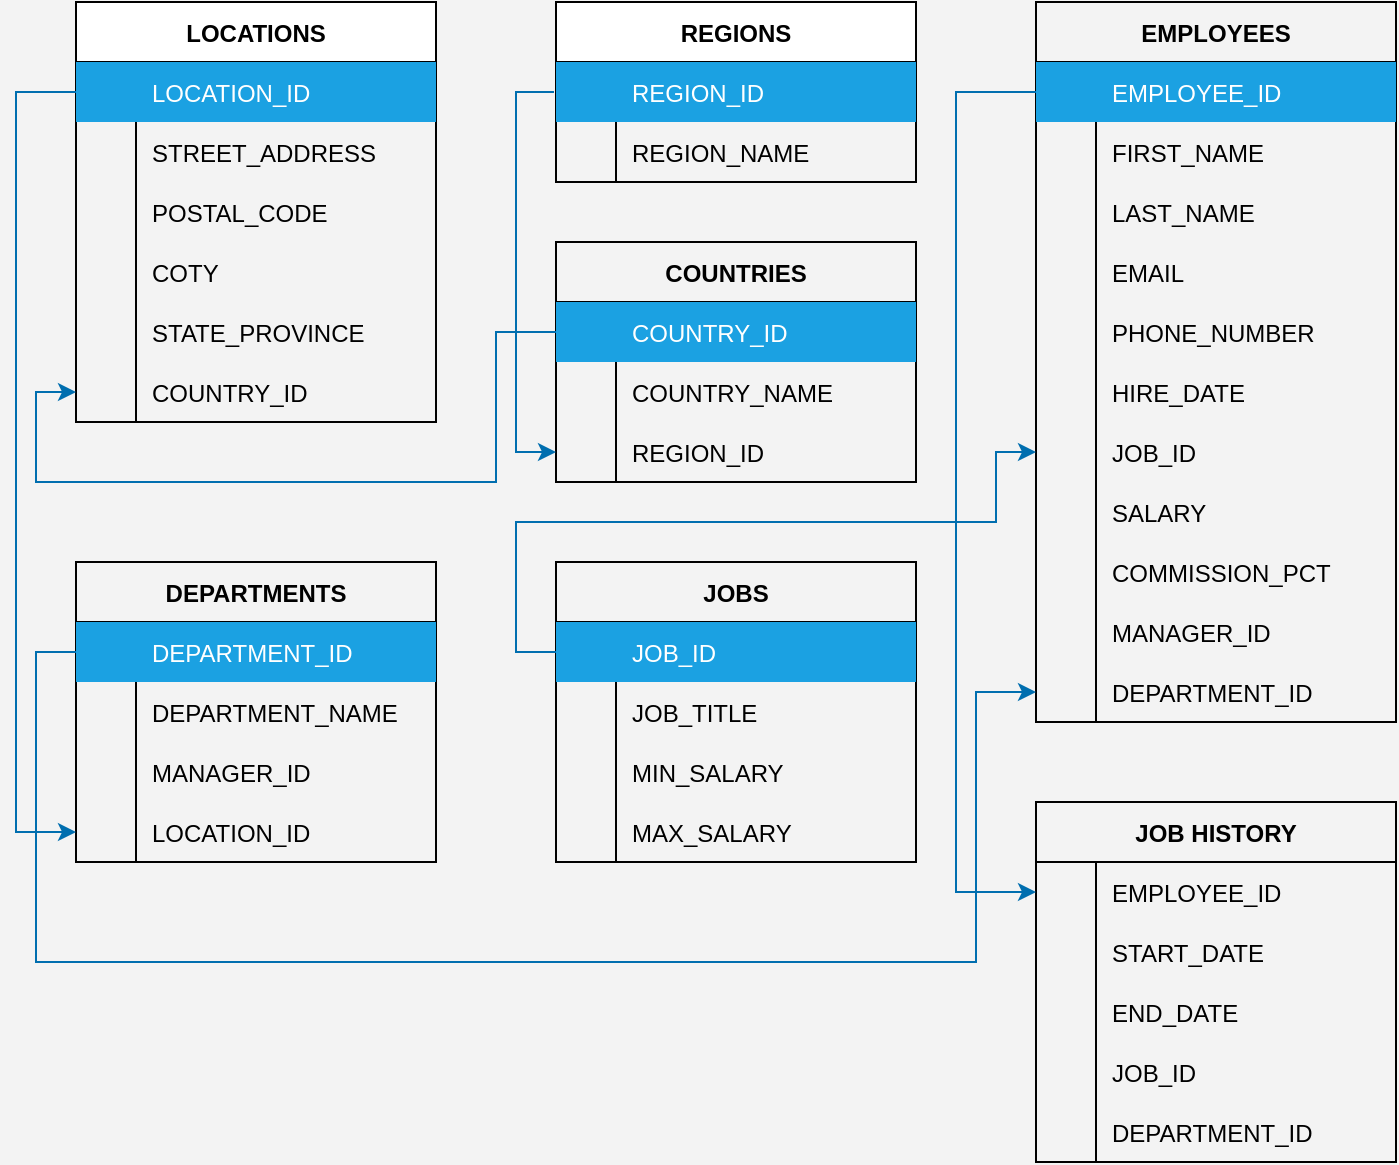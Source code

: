 <mxfile version="20.8.5" type="github">
  <diagram id="HLguGYN4r0BO6zbHhLUL" name="Page-1">
    <mxGraphModel dx="1434" dy="796" grid="1" gridSize="10" guides="1" tooltips="1" connect="1" arrows="1" fold="1" page="1" pageScale="1" pageWidth="1100" pageHeight="850" background="#F3F3F3" math="0" shadow="0">
      <root>
        <mxCell id="0" />
        <mxCell id="1" parent="0" />
        <mxCell id="9vL8RQ6ZQGDi2CTPwXc4-53" value="REGIONS" style="shape=table;startSize=30;container=1;collapsible=1;childLayout=tableLayout;fixedRows=1;rowLines=0;fontStyle=1;align=center;resizeLast=1;" vertex="1" parent="1">
          <mxGeometry x="360" y="40" width="180" height="90" as="geometry">
            <mxRectangle x="40" y="80" width="100" height="30" as="alternateBounds" />
          </mxGeometry>
        </mxCell>
        <mxCell id="9vL8RQ6ZQGDi2CTPwXc4-57" value="" style="shape=tableRow;horizontal=0;startSize=0;swimlaneHead=0;swimlaneBody=0;fillColor=default;collapsible=0;dropTarget=0;points=[[0,0.5],[1,0.5]];portConstraint=eastwest;top=0;left=0;right=0;bottom=0;perimeterSpacing=1;" vertex="1" parent="9vL8RQ6ZQGDi2CTPwXc4-53">
          <mxGeometry y="30" width="180" height="30" as="geometry" />
        </mxCell>
        <mxCell id="9vL8RQ6ZQGDi2CTPwXc4-58" value="" style="shape=partialRectangle;connectable=0;fillColor=#1ba1e2;top=0;left=0;bottom=0;right=0;editable=1;overflow=hidden;fontColor=#ffffff;strokeColor=#006EAF;labelBorderColor=default;perimeterSpacing=0;" vertex="1" parent="9vL8RQ6ZQGDi2CTPwXc4-57">
          <mxGeometry width="30" height="30" as="geometry">
            <mxRectangle width="30" height="30" as="alternateBounds" />
          </mxGeometry>
        </mxCell>
        <mxCell id="9vL8RQ6ZQGDi2CTPwXc4-59" value="REGION_ID" style="shape=partialRectangle;connectable=0;fillColor=#1ba1e2;top=0;left=0;bottom=0;right=0;align=left;spacingLeft=6;overflow=hidden;fontColor=#ffffff;strokeColor=#006EAF;" vertex="1" parent="9vL8RQ6ZQGDi2CTPwXc4-57">
          <mxGeometry x="30" width="150" height="30" as="geometry">
            <mxRectangle width="150" height="30" as="alternateBounds" />
          </mxGeometry>
        </mxCell>
        <mxCell id="9vL8RQ6ZQGDi2CTPwXc4-60" value="" style="shape=tableRow;horizontal=0;startSize=0;swimlaneHead=0;swimlaneBody=0;fillColor=none;collapsible=0;dropTarget=0;points=[[0,0.5],[1,0.5]];portConstraint=eastwest;top=0;left=0;right=0;bottom=0;" vertex="1" parent="9vL8RQ6ZQGDi2CTPwXc4-53">
          <mxGeometry y="60" width="180" height="30" as="geometry" />
        </mxCell>
        <mxCell id="9vL8RQ6ZQGDi2CTPwXc4-61" value="" style="shape=partialRectangle;connectable=0;fillColor=none;top=0;left=0;bottom=0;right=0;editable=1;overflow=hidden;" vertex="1" parent="9vL8RQ6ZQGDi2CTPwXc4-60">
          <mxGeometry width="30" height="30" as="geometry">
            <mxRectangle width="30" height="30" as="alternateBounds" />
          </mxGeometry>
        </mxCell>
        <mxCell id="9vL8RQ6ZQGDi2CTPwXc4-62" value="REGION_NAME" style="shape=partialRectangle;connectable=0;fillColor=none;top=0;left=0;bottom=0;right=0;align=left;spacingLeft=6;overflow=hidden;" vertex="1" parent="9vL8RQ6ZQGDi2CTPwXc4-60">
          <mxGeometry x="30" width="150" height="30" as="geometry">
            <mxRectangle width="150" height="30" as="alternateBounds" />
          </mxGeometry>
        </mxCell>
        <mxCell id="9vL8RQ6ZQGDi2CTPwXc4-69" value="LOCATIONS" style="shape=table;startSize=30;container=1;collapsible=1;childLayout=tableLayout;fixedRows=1;rowLines=0;fontStyle=1;align=center;resizeLast=1;" vertex="1" parent="1">
          <mxGeometry x="120" y="40" width="180" height="210" as="geometry" />
        </mxCell>
        <mxCell id="9vL8RQ6ZQGDi2CTPwXc4-73" value="" style="shape=tableRow;horizontal=0;startSize=0;swimlaneHead=0;swimlaneBody=0;fillColor=none;collapsible=0;dropTarget=0;points=[[0,0.5],[1,0.5]];portConstraint=eastwest;top=0;left=0;right=0;bottom=0;" vertex="1" parent="9vL8RQ6ZQGDi2CTPwXc4-69">
          <mxGeometry y="30" width="180" height="30" as="geometry" />
        </mxCell>
        <mxCell id="9vL8RQ6ZQGDi2CTPwXc4-74" value="" style="shape=partialRectangle;connectable=0;fillColor=#1ba1e2;top=0;left=0;bottom=0;right=0;editable=1;overflow=hidden;fontColor=#ffffff;strokeColor=#006EAF;" vertex="1" parent="9vL8RQ6ZQGDi2CTPwXc4-73">
          <mxGeometry width="30" height="30" as="geometry">
            <mxRectangle width="30" height="30" as="alternateBounds" />
          </mxGeometry>
        </mxCell>
        <mxCell id="9vL8RQ6ZQGDi2CTPwXc4-75" value="LOCATION_ID" style="shape=partialRectangle;connectable=0;fillColor=#1ba1e2;top=0;left=0;bottom=0;right=0;align=left;spacingLeft=6;overflow=hidden;fontColor=#ffffff;strokeColor=#006EAF;" vertex="1" parent="9vL8RQ6ZQGDi2CTPwXc4-73">
          <mxGeometry x="30" width="150" height="30" as="geometry">
            <mxRectangle width="150" height="30" as="alternateBounds" />
          </mxGeometry>
        </mxCell>
        <mxCell id="9vL8RQ6ZQGDi2CTPwXc4-76" value="" style="shape=tableRow;horizontal=0;startSize=0;swimlaneHead=0;swimlaneBody=0;fillColor=none;collapsible=0;dropTarget=0;points=[[0,0.5],[1,0.5]];portConstraint=eastwest;top=0;left=0;right=0;bottom=0;" vertex="1" parent="9vL8RQ6ZQGDi2CTPwXc4-69">
          <mxGeometry y="60" width="180" height="30" as="geometry" />
        </mxCell>
        <mxCell id="9vL8RQ6ZQGDi2CTPwXc4-77" value="" style="shape=partialRectangle;connectable=0;fillColor=none;top=0;left=0;bottom=0;right=0;editable=1;overflow=hidden;" vertex="1" parent="9vL8RQ6ZQGDi2CTPwXc4-76">
          <mxGeometry width="30" height="30" as="geometry">
            <mxRectangle width="30" height="30" as="alternateBounds" />
          </mxGeometry>
        </mxCell>
        <mxCell id="9vL8RQ6ZQGDi2CTPwXc4-78" value="STREET_ADDRESS" style="shape=partialRectangle;connectable=0;fillColor=none;top=0;left=0;bottom=0;right=0;align=left;spacingLeft=6;overflow=hidden;" vertex="1" parent="9vL8RQ6ZQGDi2CTPwXc4-76">
          <mxGeometry x="30" width="150" height="30" as="geometry">
            <mxRectangle width="150" height="30" as="alternateBounds" />
          </mxGeometry>
        </mxCell>
        <mxCell id="9vL8RQ6ZQGDi2CTPwXc4-79" value="" style="shape=tableRow;horizontal=0;startSize=0;swimlaneHead=0;swimlaneBody=0;fillColor=none;collapsible=0;dropTarget=0;points=[[0,0.5],[1,0.5]];portConstraint=eastwest;top=0;left=0;right=0;bottom=0;" vertex="1" parent="9vL8RQ6ZQGDi2CTPwXc4-69">
          <mxGeometry y="90" width="180" height="30" as="geometry" />
        </mxCell>
        <mxCell id="9vL8RQ6ZQGDi2CTPwXc4-80" value="" style="shape=partialRectangle;connectable=0;fillColor=none;top=0;left=0;bottom=0;right=0;editable=1;overflow=hidden;" vertex="1" parent="9vL8RQ6ZQGDi2CTPwXc4-79">
          <mxGeometry width="30" height="30" as="geometry">
            <mxRectangle width="30" height="30" as="alternateBounds" />
          </mxGeometry>
        </mxCell>
        <mxCell id="9vL8RQ6ZQGDi2CTPwXc4-81" value="POSTAL_CODE" style="shape=partialRectangle;connectable=0;fillColor=none;top=0;left=0;bottom=0;right=0;align=left;spacingLeft=6;overflow=hidden;" vertex="1" parent="9vL8RQ6ZQGDi2CTPwXc4-79">
          <mxGeometry x="30" width="150" height="30" as="geometry">
            <mxRectangle width="150" height="30" as="alternateBounds" />
          </mxGeometry>
        </mxCell>
        <mxCell id="9vL8RQ6ZQGDi2CTPwXc4-82" value="" style="shape=tableRow;horizontal=0;startSize=0;swimlaneHead=0;swimlaneBody=0;fillColor=none;collapsible=0;dropTarget=0;points=[[0,0.5],[1,0.5]];portConstraint=eastwest;top=0;left=0;right=0;bottom=0;" vertex="1" parent="9vL8RQ6ZQGDi2CTPwXc4-69">
          <mxGeometry y="120" width="180" height="30" as="geometry" />
        </mxCell>
        <mxCell id="9vL8RQ6ZQGDi2CTPwXc4-83" value="" style="shape=partialRectangle;connectable=0;fillColor=none;top=0;left=0;bottom=0;right=0;editable=1;overflow=hidden;" vertex="1" parent="9vL8RQ6ZQGDi2CTPwXc4-82">
          <mxGeometry width="30" height="30" as="geometry">
            <mxRectangle width="30" height="30" as="alternateBounds" />
          </mxGeometry>
        </mxCell>
        <mxCell id="9vL8RQ6ZQGDi2CTPwXc4-84" value="COTY" style="shape=partialRectangle;connectable=0;fillColor=none;top=0;left=0;bottom=0;right=0;align=left;spacingLeft=6;overflow=hidden;" vertex="1" parent="9vL8RQ6ZQGDi2CTPwXc4-82">
          <mxGeometry x="30" width="150" height="30" as="geometry">
            <mxRectangle width="150" height="30" as="alternateBounds" />
          </mxGeometry>
        </mxCell>
        <mxCell id="9vL8RQ6ZQGDi2CTPwXc4-85" value="" style="shape=tableRow;horizontal=0;startSize=0;swimlaneHead=0;swimlaneBody=0;fillColor=none;collapsible=0;dropTarget=0;points=[[0,0.5],[1,0.5]];portConstraint=eastwest;top=0;left=0;right=0;bottom=0;" vertex="1" parent="9vL8RQ6ZQGDi2CTPwXc4-69">
          <mxGeometry y="150" width="180" height="30" as="geometry" />
        </mxCell>
        <mxCell id="9vL8RQ6ZQGDi2CTPwXc4-86" value="" style="shape=partialRectangle;connectable=0;fillColor=none;top=0;left=0;bottom=0;right=0;editable=1;overflow=hidden;" vertex="1" parent="9vL8RQ6ZQGDi2CTPwXc4-85">
          <mxGeometry width="30" height="30" as="geometry">
            <mxRectangle width="30" height="30" as="alternateBounds" />
          </mxGeometry>
        </mxCell>
        <mxCell id="9vL8RQ6ZQGDi2CTPwXc4-87" value="STATE_PROVINCE" style="shape=partialRectangle;connectable=0;fillColor=none;top=0;left=0;bottom=0;right=0;align=left;spacingLeft=6;overflow=hidden;" vertex="1" parent="9vL8RQ6ZQGDi2CTPwXc4-85">
          <mxGeometry x="30" width="150" height="30" as="geometry">
            <mxRectangle width="150" height="30" as="alternateBounds" />
          </mxGeometry>
        </mxCell>
        <mxCell id="9vL8RQ6ZQGDi2CTPwXc4-88" value="" style="shape=tableRow;horizontal=0;startSize=0;swimlaneHead=0;swimlaneBody=0;fillColor=none;collapsible=0;dropTarget=0;points=[[0,0.5],[1,0.5]];portConstraint=eastwest;top=0;left=0;right=0;bottom=0;" vertex="1" parent="9vL8RQ6ZQGDi2CTPwXc4-69">
          <mxGeometry y="180" width="180" height="30" as="geometry" />
        </mxCell>
        <mxCell id="9vL8RQ6ZQGDi2CTPwXc4-89" value="" style="shape=partialRectangle;connectable=0;fillColor=none;top=0;left=0;bottom=0;right=0;editable=1;overflow=hidden;" vertex="1" parent="9vL8RQ6ZQGDi2CTPwXc4-88">
          <mxGeometry width="30" height="30" as="geometry">
            <mxRectangle width="30" height="30" as="alternateBounds" />
          </mxGeometry>
        </mxCell>
        <mxCell id="9vL8RQ6ZQGDi2CTPwXc4-90" value="COUNTRY_ID" style="shape=partialRectangle;connectable=0;fillColor=none;top=0;left=0;bottom=0;right=0;align=left;spacingLeft=6;overflow=hidden;" vertex="1" parent="9vL8RQ6ZQGDi2CTPwXc4-88">
          <mxGeometry x="30" width="150" height="30" as="geometry">
            <mxRectangle width="150" height="30" as="alternateBounds" />
          </mxGeometry>
        </mxCell>
        <mxCell id="9vL8RQ6ZQGDi2CTPwXc4-91" value="DEPARTMENTS" style="shape=table;startSize=30;container=1;collapsible=1;childLayout=tableLayout;fixedRows=1;rowLines=0;fontStyle=1;align=center;resizeLast=1;fillColor=none;" vertex="1" parent="1">
          <mxGeometry x="120" y="320" width="180" height="150" as="geometry" />
        </mxCell>
        <mxCell id="9vL8RQ6ZQGDi2CTPwXc4-95" value="" style="shape=tableRow;horizontal=0;startSize=0;swimlaneHead=0;swimlaneBody=0;fillColor=none;collapsible=0;dropTarget=0;points=[[0,0.5],[1,0.5]];portConstraint=eastwest;top=0;left=0;right=0;bottom=0;" vertex="1" parent="9vL8RQ6ZQGDi2CTPwXc4-91">
          <mxGeometry y="30" width="180" height="30" as="geometry" />
        </mxCell>
        <mxCell id="9vL8RQ6ZQGDi2CTPwXc4-96" value="" style="shape=partialRectangle;connectable=0;fillColor=#1ba1e2;top=0;left=0;bottom=0;right=0;editable=1;overflow=hidden;fontColor=#ffffff;strokeColor=#006EAF;" vertex="1" parent="9vL8RQ6ZQGDi2CTPwXc4-95">
          <mxGeometry width="30" height="30" as="geometry">
            <mxRectangle width="30" height="30" as="alternateBounds" />
          </mxGeometry>
        </mxCell>
        <mxCell id="9vL8RQ6ZQGDi2CTPwXc4-97" value="DEPARTMENT_ID" style="shape=partialRectangle;connectable=0;fillColor=#1ba1e2;top=0;left=0;bottom=0;right=0;align=left;spacingLeft=6;overflow=hidden;fontColor=#ffffff;strokeColor=#006EAF;" vertex="1" parent="9vL8RQ6ZQGDi2CTPwXc4-95">
          <mxGeometry x="30" width="150" height="30" as="geometry">
            <mxRectangle width="150" height="30" as="alternateBounds" />
          </mxGeometry>
        </mxCell>
        <mxCell id="9vL8RQ6ZQGDi2CTPwXc4-98" value="" style="shape=tableRow;horizontal=0;startSize=0;swimlaneHead=0;swimlaneBody=0;fillColor=none;collapsible=0;dropTarget=0;points=[[0,0.5],[1,0.5]];portConstraint=eastwest;top=0;left=0;right=0;bottom=0;" vertex="1" parent="9vL8RQ6ZQGDi2CTPwXc4-91">
          <mxGeometry y="60" width="180" height="30" as="geometry" />
        </mxCell>
        <mxCell id="9vL8RQ6ZQGDi2CTPwXc4-99" value="" style="shape=partialRectangle;connectable=0;fillColor=none;top=0;left=0;bottom=0;right=0;editable=1;overflow=hidden;" vertex="1" parent="9vL8RQ6ZQGDi2CTPwXc4-98">
          <mxGeometry width="30" height="30" as="geometry">
            <mxRectangle width="30" height="30" as="alternateBounds" />
          </mxGeometry>
        </mxCell>
        <mxCell id="9vL8RQ6ZQGDi2CTPwXc4-100" value="DEPARTMENT_NAME" style="shape=partialRectangle;connectable=0;fillColor=none;top=0;left=0;bottom=0;right=0;align=left;spacingLeft=6;overflow=hidden;" vertex="1" parent="9vL8RQ6ZQGDi2CTPwXc4-98">
          <mxGeometry x="30" width="150" height="30" as="geometry">
            <mxRectangle width="150" height="30" as="alternateBounds" />
          </mxGeometry>
        </mxCell>
        <mxCell id="9vL8RQ6ZQGDi2CTPwXc4-101" value="" style="shape=tableRow;horizontal=0;startSize=0;swimlaneHead=0;swimlaneBody=0;fillColor=none;collapsible=0;dropTarget=0;points=[[0,0.5],[1,0.5]];portConstraint=eastwest;top=0;left=0;right=0;bottom=0;" vertex="1" parent="9vL8RQ6ZQGDi2CTPwXc4-91">
          <mxGeometry y="90" width="180" height="30" as="geometry" />
        </mxCell>
        <mxCell id="9vL8RQ6ZQGDi2CTPwXc4-102" value="" style="shape=partialRectangle;connectable=0;fillColor=none;top=0;left=0;bottom=0;right=0;editable=1;overflow=hidden;" vertex="1" parent="9vL8RQ6ZQGDi2CTPwXc4-101">
          <mxGeometry width="30" height="30" as="geometry">
            <mxRectangle width="30" height="30" as="alternateBounds" />
          </mxGeometry>
        </mxCell>
        <mxCell id="9vL8RQ6ZQGDi2CTPwXc4-103" value="MANAGER_ID" style="shape=partialRectangle;connectable=0;fillColor=none;top=0;left=0;bottom=0;right=0;align=left;spacingLeft=6;overflow=hidden;" vertex="1" parent="9vL8RQ6ZQGDi2CTPwXc4-101">
          <mxGeometry x="30" width="150" height="30" as="geometry">
            <mxRectangle width="150" height="30" as="alternateBounds" />
          </mxGeometry>
        </mxCell>
        <mxCell id="9vL8RQ6ZQGDi2CTPwXc4-104" value="" style="shape=tableRow;horizontal=0;startSize=0;swimlaneHead=0;swimlaneBody=0;fillColor=none;collapsible=0;dropTarget=0;points=[[0,0.5],[1,0.5]];portConstraint=eastwest;top=0;left=0;right=0;bottom=0;" vertex="1" parent="9vL8RQ6ZQGDi2CTPwXc4-91">
          <mxGeometry y="120" width="180" height="30" as="geometry" />
        </mxCell>
        <mxCell id="9vL8RQ6ZQGDi2CTPwXc4-105" value="" style="shape=partialRectangle;connectable=0;fillColor=none;top=0;left=0;bottom=0;right=0;editable=1;overflow=hidden;" vertex="1" parent="9vL8RQ6ZQGDi2CTPwXc4-104">
          <mxGeometry width="30" height="30" as="geometry">
            <mxRectangle width="30" height="30" as="alternateBounds" />
          </mxGeometry>
        </mxCell>
        <mxCell id="9vL8RQ6ZQGDi2CTPwXc4-106" value="LOCATION_ID" style="shape=partialRectangle;connectable=0;fillColor=none;top=0;left=0;bottom=0;right=0;align=left;spacingLeft=6;overflow=hidden;" vertex="1" parent="9vL8RQ6ZQGDi2CTPwXc4-104">
          <mxGeometry x="30" width="150" height="30" as="geometry">
            <mxRectangle width="150" height="30" as="alternateBounds" />
          </mxGeometry>
        </mxCell>
        <mxCell id="9vL8RQ6ZQGDi2CTPwXc4-107" value="JOBS" style="shape=table;startSize=30;container=1;collapsible=1;childLayout=tableLayout;fixedRows=1;rowLines=0;fontStyle=1;align=center;resizeLast=1;fillColor=none;" vertex="1" parent="1">
          <mxGeometry x="360" y="320" width="180" height="150" as="geometry" />
        </mxCell>
        <mxCell id="9vL8RQ6ZQGDi2CTPwXc4-111" value="" style="shape=tableRow;horizontal=0;startSize=0;swimlaneHead=0;swimlaneBody=0;fillColor=none;collapsible=0;dropTarget=0;points=[[0,0.5],[1,0.5]];portConstraint=eastwest;top=0;left=0;right=0;bottom=0;" vertex="1" parent="9vL8RQ6ZQGDi2CTPwXc4-107">
          <mxGeometry y="30" width="180" height="30" as="geometry" />
        </mxCell>
        <mxCell id="9vL8RQ6ZQGDi2CTPwXc4-112" value="" style="shape=partialRectangle;connectable=0;fillColor=#1ba1e2;top=0;left=0;bottom=0;right=0;editable=1;overflow=hidden;fontColor=#ffffff;strokeColor=#006EAF;" vertex="1" parent="9vL8RQ6ZQGDi2CTPwXc4-111">
          <mxGeometry width="30" height="30" as="geometry">
            <mxRectangle width="30" height="30" as="alternateBounds" />
          </mxGeometry>
        </mxCell>
        <mxCell id="9vL8RQ6ZQGDi2CTPwXc4-113" value="JOB_ID" style="shape=partialRectangle;connectable=0;fillColor=#1ba1e2;top=0;left=0;bottom=0;right=0;align=left;spacingLeft=6;overflow=hidden;fontColor=#ffffff;strokeColor=#006EAF;" vertex="1" parent="9vL8RQ6ZQGDi2CTPwXc4-111">
          <mxGeometry x="30" width="150" height="30" as="geometry">
            <mxRectangle width="150" height="30" as="alternateBounds" />
          </mxGeometry>
        </mxCell>
        <mxCell id="9vL8RQ6ZQGDi2CTPwXc4-114" value="" style="shape=tableRow;horizontal=0;startSize=0;swimlaneHead=0;swimlaneBody=0;fillColor=none;collapsible=0;dropTarget=0;points=[[0,0.5],[1,0.5]];portConstraint=eastwest;top=0;left=0;right=0;bottom=0;" vertex="1" parent="9vL8RQ6ZQGDi2CTPwXc4-107">
          <mxGeometry y="60" width="180" height="30" as="geometry" />
        </mxCell>
        <mxCell id="9vL8RQ6ZQGDi2CTPwXc4-115" value="" style="shape=partialRectangle;connectable=0;fillColor=none;top=0;left=0;bottom=0;right=0;editable=1;overflow=hidden;" vertex="1" parent="9vL8RQ6ZQGDi2CTPwXc4-114">
          <mxGeometry width="30" height="30" as="geometry">
            <mxRectangle width="30" height="30" as="alternateBounds" />
          </mxGeometry>
        </mxCell>
        <mxCell id="9vL8RQ6ZQGDi2CTPwXc4-116" value="JOB_TITLE" style="shape=partialRectangle;connectable=0;fillColor=none;top=0;left=0;bottom=0;right=0;align=left;spacingLeft=6;overflow=hidden;" vertex="1" parent="9vL8RQ6ZQGDi2CTPwXc4-114">
          <mxGeometry x="30" width="150" height="30" as="geometry">
            <mxRectangle width="150" height="30" as="alternateBounds" />
          </mxGeometry>
        </mxCell>
        <mxCell id="9vL8RQ6ZQGDi2CTPwXc4-117" value="" style="shape=tableRow;horizontal=0;startSize=0;swimlaneHead=0;swimlaneBody=0;fillColor=none;collapsible=0;dropTarget=0;points=[[0,0.5],[1,0.5]];portConstraint=eastwest;top=0;left=0;right=0;bottom=0;" vertex="1" parent="9vL8RQ6ZQGDi2CTPwXc4-107">
          <mxGeometry y="90" width="180" height="30" as="geometry" />
        </mxCell>
        <mxCell id="9vL8RQ6ZQGDi2CTPwXc4-118" value="" style="shape=partialRectangle;connectable=0;fillColor=none;top=0;left=0;bottom=0;right=0;editable=1;overflow=hidden;" vertex="1" parent="9vL8RQ6ZQGDi2CTPwXc4-117">
          <mxGeometry width="30" height="30" as="geometry">
            <mxRectangle width="30" height="30" as="alternateBounds" />
          </mxGeometry>
        </mxCell>
        <mxCell id="9vL8RQ6ZQGDi2CTPwXc4-119" value="MIN_SALARY" style="shape=partialRectangle;connectable=0;fillColor=none;top=0;left=0;bottom=0;right=0;align=left;spacingLeft=6;overflow=hidden;" vertex="1" parent="9vL8RQ6ZQGDi2CTPwXc4-117">
          <mxGeometry x="30" width="150" height="30" as="geometry">
            <mxRectangle width="150" height="30" as="alternateBounds" />
          </mxGeometry>
        </mxCell>
        <mxCell id="9vL8RQ6ZQGDi2CTPwXc4-133" value="" style="shape=tableRow;horizontal=0;startSize=0;swimlaneHead=0;swimlaneBody=0;fillColor=none;collapsible=0;dropTarget=0;points=[[0,0.5],[1,0.5]];portConstraint=eastwest;top=0;left=0;right=0;bottom=0;" vertex="1" parent="9vL8RQ6ZQGDi2CTPwXc4-107">
          <mxGeometry y="120" width="180" height="30" as="geometry" />
        </mxCell>
        <mxCell id="9vL8RQ6ZQGDi2CTPwXc4-134" value="" style="shape=partialRectangle;connectable=0;fillColor=none;top=0;left=0;bottom=0;right=0;editable=1;overflow=hidden;" vertex="1" parent="9vL8RQ6ZQGDi2CTPwXc4-133">
          <mxGeometry width="30" height="30" as="geometry">
            <mxRectangle width="30" height="30" as="alternateBounds" />
          </mxGeometry>
        </mxCell>
        <mxCell id="9vL8RQ6ZQGDi2CTPwXc4-135" value="MAX_SALARY" style="shape=partialRectangle;connectable=0;fillColor=none;top=0;left=0;bottom=0;right=0;align=left;spacingLeft=6;overflow=hidden;" vertex="1" parent="9vL8RQ6ZQGDi2CTPwXc4-133">
          <mxGeometry x="30" width="150" height="30" as="geometry">
            <mxRectangle width="150" height="30" as="alternateBounds" />
          </mxGeometry>
        </mxCell>
        <mxCell id="9vL8RQ6ZQGDi2CTPwXc4-136" value="EMPLOYEES" style="shape=table;startSize=30;container=1;collapsible=1;childLayout=tableLayout;fixedRows=1;rowLines=0;fontStyle=1;align=center;resizeLast=1;fillColor=none;" vertex="1" parent="1">
          <mxGeometry x="600" y="40" width="180" height="360" as="geometry" />
        </mxCell>
        <mxCell id="9vL8RQ6ZQGDi2CTPwXc4-140" value="" style="shape=tableRow;horizontal=0;startSize=0;swimlaneHead=0;swimlaneBody=0;fillColor=none;collapsible=0;dropTarget=0;points=[[0,0.5],[1,0.5]];portConstraint=eastwest;top=0;left=0;right=0;bottom=0;" vertex="1" parent="9vL8RQ6ZQGDi2CTPwXc4-136">
          <mxGeometry y="30" width="180" height="30" as="geometry" />
        </mxCell>
        <mxCell id="9vL8RQ6ZQGDi2CTPwXc4-141" value="" style="shape=partialRectangle;connectable=0;fillColor=#1ba1e2;top=0;left=0;bottom=0;right=0;editable=1;overflow=hidden;fontColor=#ffffff;strokeColor=#006EAF;" vertex="1" parent="9vL8RQ6ZQGDi2CTPwXc4-140">
          <mxGeometry width="30" height="30" as="geometry">
            <mxRectangle width="30" height="30" as="alternateBounds" />
          </mxGeometry>
        </mxCell>
        <mxCell id="9vL8RQ6ZQGDi2CTPwXc4-142" value="EMPLOYEE_ID" style="shape=partialRectangle;connectable=0;fillColor=#1ba1e2;top=0;left=0;bottom=0;right=0;align=left;spacingLeft=6;overflow=hidden;fontColor=#ffffff;strokeColor=#006EAF;" vertex="1" parent="9vL8RQ6ZQGDi2CTPwXc4-140">
          <mxGeometry x="30" width="150" height="30" as="geometry">
            <mxRectangle width="150" height="30" as="alternateBounds" />
          </mxGeometry>
        </mxCell>
        <mxCell id="9vL8RQ6ZQGDi2CTPwXc4-143" value="" style="shape=tableRow;horizontal=0;startSize=0;swimlaneHead=0;swimlaneBody=0;fillColor=none;collapsible=0;dropTarget=0;points=[[0,0.5],[1,0.5]];portConstraint=eastwest;top=0;left=0;right=0;bottom=0;" vertex="1" parent="9vL8RQ6ZQGDi2CTPwXc4-136">
          <mxGeometry y="60" width="180" height="30" as="geometry" />
        </mxCell>
        <mxCell id="9vL8RQ6ZQGDi2CTPwXc4-144" value="" style="shape=partialRectangle;connectable=0;fillColor=none;top=0;left=0;bottom=0;right=0;editable=1;overflow=hidden;" vertex="1" parent="9vL8RQ6ZQGDi2CTPwXc4-143">
          <mxGeometry width="30" height="30" as="geometry">
            <mxRectangle width="30" height="30" as="alternateBounds" />
          </mxGeometry>
        </mxCell>
        <mxCell id="9vL8RQ6ZQGDi2CTPwXc4-145" value="FIRST_NAME" style="shape=partialRectangle;connectable=0;fillColor=none;top=0;left=0;bottom=0;right=0;align=left;spacingLeft=6;overflow=hidden;" vertex="1" parent="9vL8RQ6ZQGDi2CTPwXc4-143">
          <mxGeometry x="30" width="150" height="30" as="geometry">
            <mxRectangle width="150" height="30" as="alternateBounds" />
          </mxGeometry>
        </mxCell>
        <mxCell id="9vL8RQ6ZQGDi2CTPwXc4-146" value="" style="shape=tableRow;horizontal=0;startSize=0;swimlaneHead=0;swimlaneBody=0;fillColor=none;collapsible=0;dropTarget=0;points=[[0,0.5],[1,0.5]];portConstraint=eastwest;top=0;left=0;right=0;bottom=0;" vertex="1" parent="9vL8RQ6ZQGDi2CTPwXc4-136">
          <mxGeometry y="90" width="180" height="30" as="geometry" />
        </mxCell>
        <mxCell id="9vL8RQ6ZQGDi2CTPwXc4-147" value="" style="shape=partialRectangle;connectable=0;fillColor=none;top=0;left=0;bottom=0;right=0;editable=1;overflow=hidden;" vertex="1" parent="9vL8RQ6ZQGDi2CTPwXc4-146">
          <mxGeometry width="30" height="30" as="geometry">
            <mxRectangle width="30" height="30" as="alternateBounds" />
          </mxGeometry>
        </mxCell>
        <mxCell id="9vL8RQ6ZQGDi2CTPwXc4-148" value="LAST_NAME" style="shape=partialRectangle;connectable=0;fillColor=none;top=0;left=0;bottom=0;right=0;align=left;spacingLeft=6;overflow=hidden;" vertex="1" parent="9vL8RQ6ZQGDi2CTPwXc4-146">
          <mxGeometry x="30" width="150" height="30" as="geometry">
            <mxRectangle width="150" height="30" as="alternateBounds" />
          </mxGeometry>
        </mxCell>
        <mxCell id="9vL8RQ6ZQGDi2CTPwXc4-149" value="" style="shape=tableRow;horizontal=0;startSize=0;swimlaneHead=0;swimlaneBody=0;fillColor=none;collapsible=0;dropTarget=0;points=[[0,0.5],[1,0.5]];portConstraint=eastwest;top=0;left=0;right=0;bottom=0;" vertex="1" parent="9vL8RQ6ZQGDi2CTPwXc4-136">
          <mxGeometry y="120" width="180" height="30" as="geometry" />
        </mxCell>
        <mxCell id="9vL8RQ6ZQGDi2CTPwXc4-150" value="" style="shape=partialRectangle;connectable=0;fillColor=none;top=0;left=0;bottom=0;right=0;editable=1;overflow=hidden;" vertex="1" parent="9vL8RQ6ZQGDi2CTPwXc4-149">
          <mxGeometry width="30" height="30" as="geometry">
            <mxRectangle width="30" height="30" as="alternateBounds" />
          </mxGeometry>
        </mxCell>
        <mxCell id="9vL8RQ6ZQGDi2CTPwXc4-151" value="EMAIL" style="shape=partialRectangle;connectable=0;fillColor=none;top=0;left=0;bottom=0;right=0;align=left;spacingLeft=6;overflow=hidden;" vertex="1" parent="9vL8RQ6ZQGDi2CTPwXc4-149">
          <mxGeometry x="30" width="150" height="30" as="geometry">
            <mxRectangle width="150" height="30" as="alternateBounds" />
          </mxGeometry>
        </mxCell>
        <mxCell id="9vL8RQ6ZQGDi2CTPwXc4-152" value="" style="shape=tableRow;horizontal=0;startSize=0;swimlaneHead=0;swimlaneBody=0;fillColor=none;collapsible=0;dropTarget=0;points=[[0,0.5],[1,0.5]];portConstraint=eastwest;top=0;left=0;right=0;bottom=0;" vertex="1" parent="9vL8RQ6ZQGDi2CTPwXc4-136">
          <mxGeometry y="150" width="180" height="30" as="geometry" />
        </mxCell>
        <mxCell id="9vL8RQ6ZQGDi2CTPwXc4-153" value="" style="shape=partialRectangle;connectable=0;fillColor=none;top=0;left=0;bottom=0;right=0;editable=1;overflow=hidden;" vertex="1" parent="9vL8RQ6ZQGDi2CTPwXc4-152">
          <mxGeometry width="30" height="30" as="geometry">
            <mxRectangle width="30" height="30" as="alternateBounds" />
          </mxGeometry>
        </mxCell>
        <mxCell id="9vL8RQ6ZQGDi2CTPwXc4-154" value="PHONE_NUMBER" style="shape=partialRectangle;connectable=0;fillColor=none;top=0;left=0;bottom=0;right=0;align=left;spacingLeft=6;overflow=hidden;" vertex="1" parent="9vL8RQ6ZQGDi2CTPwXc4-152">
          <mxGeometry x="30" width="150" height="30" as="geometry">
            <mxRectangle width="150" height="30" as="alternateBounds" />
          </mxGeometry>
        </mxCell>
        <mxCell id="9vL8RQ6ZQGDi2CTPwXc4-155" value="" style="shape=tableRow;horizontal=0;startSize=0;swimlaneHead=0;swimlaneBody=0;fillColor=none;collapsible=0;dropTarget=0;points=[[0,0.5],[1,0.5]];portConstraint=eastwest;top=0;left=0;right=0;bottom=0;" vertex="1" parent="9vL8RQ6ZQGDi2CTPwXc4-136">
          <mxGeometry y="180" width="180" height="30" as="geometry" />
        </mxCell>
        <mxCell id="9vL8RQ6ZQGDi2CTPwXc4-156" value="" style="shape=partialRectangle;connectable=0;fillColor=none;top=0;left=0;bottom=0;right=0;editable=1;overflow=hidden;" vertex="1" parent="9vL8RQ6ZQGDi2CTPwXc4-155">
          <mxGeometry width="30" height="30" as="geometry">
            <mxRectangle width="30" height="30" as="alternateBounds" />
          </mxGeometry>
        </mxCell>
        <mxCell id="9vL8RQ6ZQGDi2CTPwXc4-157" value="HIRE_DATE" style="shape=partialRectangle;connectable=0;fillColor=none;top=0;left=0;bottom=0;right=0;align=left;spacingLeft=6;overflow=hidden;" vertex="1" parent="9vL8RQ6ZQGDi2CTPwXc4-155">
          <mxGeometry x="30" width="150" height="30" as="geometry">
            <mxRectangle width="150" height="30" as="alternateBounds" />
          </mxGeometry>
        </mxCell>
        <mxCell id="9vL8RQ6ZQGDi2CTPwXc4-158" value="" style="shape=tableRow;horizontal=0;startSize=0;swimlaneHead=0;swimlaneBody=0;fillColor=none;collapsible=0;dropTarget=0;points=[[0,0.5],[1,0.5]];portConstraint=eastwest;top=0;left=0;right=0;bottom=0;" vertex="1" parent="9vL8RQ6ZQGDi2CTPwXc4-136">
          <mxGeometry y="210" width="180" height="30" as="geometry" />
        </mxCell>
        <mxCell id="9vL8RQ6ZQGDi2CTPwXc4-159" value="" style="shape=partialRectangle;connectable=0;fillColor=none;top=0;left=0;bottom=0;right=0;editable=1;overflow=hidden;" vertex="1" parent="9vL8RQ6ZQGDi2CTPwXc4-158">
          <mxGeometry width="30" height="30" as="geometry">
            <mxRectangle width="30" height="30" as="alternateBounds" />
          </mxGeometry>
        </mxCell>
        <mxCell id="9vL8RQ6ZQGDi2CTPwXc4-160" value="JOB_ID" style="shape=partialRectangle;connectable=0;fillColor=none;top=0;left=0;bottom=0;right=0;align=left;spacingLeft=6;overflow=hidden;" vertex="1" parent="9vL8RQ6ZQGDi2CTPwXc4-158">
          <mxGeometry x="30" width="150" height="30" as="geometry">
            <mxRectangle width="150" height="30" as="alternateBounds" />
          </mxGeometry>
        </mxCell>
        <mxCell id="9vL8RQ6ZQGDi2CTPwXc4-161" value="" style="shape=tableRow;horizontal=0;startSize=0;swimlaneHead=0;swimlaneBody=0;fillColor=none;collapsible=0;dropTarget=0;points=[[0,0.5],[1,0.5]];portConstraint=eastwest;top=0;left=0;right=0;bottom=0;" vertex="1" parent="9vL8RQ6ZQGDi2CTPwXc4-136">
          <mxGeometry y="240" width="180" height="30" as="geometry" />
        </mxCell>
        <mxCell id="9vL8RQ6ZQGDi2CTPwXc4-162" value="" style="shape=partialRectangle;connectable=0;fillColor=none;top=0;left=0;bottom=0;right=0;editable=1;overflow=hidden;" vertex="1" parent="9vL8RQ6ZQGDi2CTPwXc4-161">
          <mxGeometry width="30" height="30" as="geometry">
            <mxRectangle width="30" height="30" as="alternateBounds" />
          </mxGeometry>
        </mxCell>
        <mxCell id="9vL8RQ6ZQGDi2CTPwXc4-163" value="SALARY" style="shape=partialRectangle;connectable=0;fillColor=none;top=0;left=0;bottom=0;right=0;align=left;spacingLeft=6;overflow=hidden;" vertex="1" parent="9vL8RQ6ZQGDi2CTPwXc4-161">
          <mxGeometry x="30" width="150" height="30" as="geometry">
            <mxRectangle width="150" height="30" as="alternateBounds" />
          </mxGeometry>
        </mxCell>
        <mxCell id="9vL8RQ6ZQGDi2CTPwXc4-164" value="" style="shape=tableRow;horizontal=0;startSize=0;swimlaneHead=0;swimlaneBody=0;fillColor=none;collapsible=0;dropTarget=0;points=[[0,0.5],[1,0.5]];portConstraint=eastwest;top=0;left=0;right=0;bottom=0;" vertex="1" parent="9vL8RQ6ZQGDi2CTPwXc4-136">
          <mxGeometry y="270" width="180" height="30" as="geometry" />
        </mxCell>
        <mxCell id="9vL8RQ6ZQGDi2CTPwXc4-165" value="" style="shape=partialRectangle;connectable=0;fillColor=none;top=0;left=0;bottom=0;right=0;editable=1;overflow=hidden;" vertex="1" parent="9vL8RQ6ZQGDi2CTPwXc4-164">
          <mxGeometry width="30" height="30" as="geometry">
            <mxRectangle width="30" height="30" as="alternateBounds" />
          </mxGeometry>
        </mxCell>
        <mxCell id="9vL8RQ6ZQGDi2CTPwXc4-166" value="COMMISSION_PCT" style="shape=partialRectangle;connectable=0;fillColor=none;top=0;left=0;bottom=0;right=0;align=left;spacingLeft=6;overflow=hidden;" vertex="1" parent="9vL8RQ6ZQGDi2CTPwXc4-164">
          <mxGeometry x="30" width="150" height="30" as="geometry">
            <mxRectangle width="150" height="30" as="alternateBounds" />
          </mxGeometry>
        </mxCell>
        <mxCell id="9vL8RQ6ZQGDi2CTPwXc4-167" value="" style="shape=tableRow;horizontal=0;startSize=0;swimlaneHead=0;swimlaneBody=0;fillColor=none;collapsible=0;dropTarget=0;points=[[0,0.5],[1,0.5]];portConstraint=eastwest;top=0;left=0;right=0;bottom=0;" vertex="1" parent="9vL8RQ6ZQGDi2CTPwXc4-136">
          <mxGeometry y="300" width="180" height="30" as="geometry" />
        </mxCell>
        <mxCell id="9vL8RQ6ZQGDi2CTPwXc4-168" value="" style="shape=partialRectangle;connectable=0;fillColor=none;top=0;left=0;bottom=0;right=0;editable=1;overflow=hidden;" vertex="1" parent="9vL8RQ6ZQGDi2CTPwXc4-167">
          <mxGeometry width="30" height="30" as="geometry">
            <mxRectangle width="30" height="30" as="alternateBounds" />
          </mxGeometry>
        </mxCell>
        <mxCell id="9vL8RQ6ZQGDi2CTPwXc4-169" value="MANAGER_ID" style="shape=partialRectangle;connectable=0;fillColor=none;top=0;left=0;bottom=0;right=0;align=left;spacingLeft=6;overflow=hidden;" vertex="1" parent="9vL8RQ6ZQGDi2CTPwXc4-167">
          <mxGeometry x="30" width="150" height="30" as="geometry">
            <mxRectangle width="150" height="30" as="alternateBounds" />
          </mxGeometry>
        </mxCell>
        <mxCell id="9vL8RQ6ZQGDi2CTPwXc4-170" value="" style="shape=tableRow;horizontal=0;startSize=0;swimlaneHead=0;swimlaneBody=0;fillColor=none;collapsible=0;dropTarget=0;points=[[0,0.5],[1,0.5]];portConstraint=eastwest;top=0;left=0;right=0;bottom=0;" vertex="1" parent="9vL8RQ6ZQGDi2CTPwXc4-136">
          <mxGeometry y="330" width="180" height="30" as="geometry" />
        </mxCell>
        <mxCell id="9vL8RQ6ZQGDi2CTPwXc4-171" value="" style="shape=partialRectangle;connectable=0;fillColor=none;top=0;left=0;bottom=0;right=0;editable=1;overflow=hidden;" vertex="1" parent="9vL8RQ6ZQGDi2CTPwXc4-170">
          <mxGeometry width="30" height="30" as="geometry">
            <mxRectangle width="30" height="30" as="alternateBounds" />
          </mxGeometry>
        </mxCell>
        <mxCell id="9vL8RQ6ZQGDi2CTPwXc4-172" value="DEPARTMENT_ID" style="shape=partialRectangle;connectable=0;fillColor=none;top=0;left=0;bottom=0;right=0;align=left;spacingLeft=6;overflow=hidden;" vertex="1" parent="9vL8RQ6ZQGDi2CTPwXc4-170">
          <mxGeometry x="30" width="150" height="30" as="geometry">
            <mxRectangle width="150" height="30" as="alternateBounds" />
          </mxGeometry>
        </mxCell>
        <mxCell id="9vL8RQ6ZQGDi2CTPwXc4-173" value="JOB HISTORY" style="shape=table;startSize=30;container=1;collapsible=1;childLayout=tableLayout;fixedRows=1;rowLines=0;fontStyle=1;align=center;resizeLast=1;fillColor=none;" vertex="1" parent="1">
          <mxGeometry x="600" y="440" width="180" height="180" as="geometry" />
        </mxCell>
        <mxCell id="9vL8RQ6ZQGDi2CTPwXc4-177" value="" style="shape=tableRow;horizontal=0;startSize=0;swimlaneHead=0;swimlaneBody=0;fillColor=none;collapsible=0;dropTarget=0;points=[[0,0.5],[1,0.5]];portConstraint=eastwest;top=0;left=0;right=0;bottom=0;" vertex="1" parent="9vL8RQ6ZQGDi2CTPwXc4-173">
          <mxGeometry y="30" width="180" height="30" as="geometry" />
        </mxCell>
        <mxCell id="9vL8RQ6ZQGDi2CTPwXc4-178" value="" style="shape=partialRectangle;connectable=0;fillColor=none;top=0;left=0;bottom=0;right=0;editable=1;overflow=hidden;" vertex="1" parent="9vL8RQ6ZQGDi2CTPwXc4-177">
          <mxGeometry width="30" height="30" as="geometry">
            <mxRectangle width="30" height="30" as="alternateBounds" />
          </mxGeometry>
        </mxCell>
        <mxCell id="9vL8RQ6ZQGDi2CTPwXc4-179" value="EMPLOYEE_ID" style="shape=partialRectangle;connectable=0;fillColor=none;top=0;left=0;bottom=0;right=0;align=left;spacingLeft=6;overflow=hidden;" vertex="1" parent="9vL8RQ6ZQGDi2CTPwXc4-177">
          <mxGeometry x="30" width="150" height="30" as="geometry">
            <mxRectangle width="150" height="30" as="alternateBounds" />
          </mxGeometry>
        </mxCell>
        <mxCell id="9vL8RQ6ZQGDi2CTPwXc4-180" value="" style="shape=tableRow;horizontal=0;startSize=0;swimlaneHead=0;swimlaneBody=0;fillColor=none;collapsible=0;dropTarget=0;points=[[0,0.5],[1,0.5]];portConstraint=eastwest;top=0;left=0;right=0;bottom=0;" vertex="1" parent="9vL8RQ6ZQGDi2CTPwXc4-173">
          <mxGeometry y="60" width="180" height="30" as="geometry" />
        </mxCell>
        <mxCell id="9vL8RQ6ZQGDi2CTPwXc4-181" value="" style="shape=partialRectangle;connectable=0;fillColor=none;top=0;left=0;bottom=0;right=0;editable=1;overflow=hidden;" vertex="1" parent="9vL8RQ6ZQGDi2CTPwXc4-180">
          <mxGeometry width="30" height="30" as="geometry">
            <mxRectangle width="30" height="30" as="alternateBounds" />
          </mxGeometry>
        </mxCell>
        <mxCell id="9vL8RQ6ZQGDi2CTPwXc4-182" value="START_DATE" style="shape=partialRectangle;connectable=0;fillColor=none;top=0;left=0;bottom=0;right=0;align=left;spacingLeft=6;overflow=hidden;" vertex="1" parent="9vL8RQ6ZQGDi2CTPwXc4-180">
          <mxGeometry x="30" width="150" height="30" as="geometry">
            <mxRectangle width="150" height="30" as="alternateBounds" />
          </mxGeometry>
        </mxCell>
        <mxCell id="9vL8RQ6ZQGDi2CTPwXc4-183" value="" style="shape=tableRow;horizontal=0;startSize=0;swimlaneHead=0;swimlaneBody=0;fillColor=none;collapsible=0;dropTarget=0;points=[[0,0.5],[1,0.5]];portConstraint=eastwest;top=0;left=0;right=0;bottom=0;" vertex="1" parent="9vL8RQ6ZQGDi2CTPwXc4-173">
          <mxGeometry y="90" width="180" height="30" as="geometry" />
        </mxCell>
        <mxCell id="9vL8RQ6ZQGDi2CTPwXc4-184" value="" style="shape=partialRectangle;connectable=0;fillColor=none;top=0;left=0;bottom=0;right=0;editable=1;overflow=hidden;" vertex="1" parent="9vL8RQ6ZQGDi2CTPwXc4-183">
          <mxGeometry width="30" height="30" as="geometry">
            <mxRectangle width="30" height="30" as="alternateBounds" />
          </mxGeometry>
        </mxCell>
        <mxCell id="9vL8RQ6ZQGDi2CTPwXc4-185" value="END_DATE" style="shape=partialRectangle;connectable=0;fillColor=none;top=0;left=0;bottom=0;right=0;align=left;spacingLeft=6;overflow=hidden;" vertex="1" parent="9vL8RQ6ZQGDi2CTPwXc4-183">
          <mxGeometry x="30" width="150" height="30" as="geometry">
            <mxRectangle width="150" height="30" as="alternateBounds" />
          </mxGeometry>
        </mxCell>
        <mxCell id="9vL8RQ6ZQGDi2CTPwXc4-186" value="" style="shape=tableRow;horizontal=0;startSize=0;swimlaneHead=0;swimlaneBody=0;fillColor=none;collapsible=0;dropTarget=0;points=[[0,0.5],[1,0.5]];portConstraint=eastwest;top=0;left=0;right=0;bottom=0;" vertex="1" parent="9vL8RQ6ZQGDi2CTPwXc4-173">
          <mxGeometry y="120" width="180" height="30" as="geometry" />
        </mxCell>
        <mxCell id="9vL8RQ6ZQGDi2CTPwXc4-187" value="" style="shape=partialRectangle;connectable=0;fillColor=none;top=0;left=0;bottom=0;right=0;editable=1;overflow=hidden;" vertex="1" parent="9vL8RQ6ZQGDi2CTPwXc4-186">
          <mxGeometry width="30" height="30" as="geometry">
            <mxRectangle width="30" height="30" as="alternateBounds" />
          </mxGeometry>
        </mxCell>
        <mxCell id="9vL8RQ6ZQGDi2CTPwXc4-188" value="JOB_ID" style="shape=partialRectangle;connectable=0;fillColor=none;top=0;left=0;bottom=0;right=0;align=left;spacingLeft=6;overflow=hidden;" vertex="1" parent="9vL8RQ6ZQGDi2CTPwXc4-186">
          <mxGeometry x="30" width="150" height="30" as="geometry">
            <mxRectangle width="150" height="30" as="alternateBounds" />
          </mxGeometry>
        </mxCell>
        <mxCell id="9vL8RQ6ZQGDi2CTPwXc4-189" value="" style="shape=tableRow;horizontal=0;startSize=0;swimlaneHead=0;swimlaneBody=0;fillColor=none;collapsible=0;dropTarget=0;points=[[0,0.5],[1,0.5]];portConstraint=eastwest;top=0;left=0;right=0;bottom=0;" vertex="1" parent="9vL8RQ6ZQGDi2CTPwXc4-173">
          <mxGeometry y="150" width="180" height="30" as="geometry" />
        </mxCell>
        <mxCell id="9vL8RQ6ZQGDi2CTPwXc4-190" value="" style="shape=partialRectangle;connectable=0;fillColor=none;top=0;left=0;bottom=0;right=0;editable=1;overflow=hidden;" vertex="1" parent="9vL8RQ6ZQGDi2CTPwXc4-189">
          <mxGeometry width="30" height="30" as="geometry">
            <mxRectangle width="30" height="30" as="alternateBounds" />
          </mxGeometry>
        </mxCell>
        <mxCell id="9vL8RQ6ZQGDi2CTPwXc4-191" value="DEPARTMENT_ID" style="shape=partialRectangle;connectable=0;fillColor=none;top=0;left=0;bottom=0;right=0;align=left;spacingLeft=6;overflow=hidden;" vertex="1" parent="9vL8RQ6ZQGDi2CTPwXc4-189">
          <mxGeometry x="30" width="150" height="30" as="geometry">
            <mxRectangle width="150" height="30" as="alternateBounds" />
          </mxGeometry>
        </mxCell>
        <mxCell id="9vL8RQ6ZQGDi2CTPwXc4-193" value="COUNTRIES" style="shape=table;startSize=30;container=1;collapsible=1;childLayout=tableLayout;fixedRows=1;rowLines=0;fontStyle=1;align=center;resizeLast=1;fillColor=none;" vertex="1" parent="1">
          <mxGeometry x="360" y="160" width="180" height="120" as="geometry" />
        </mxCell>
        <mxCell id="9vL8RQ6ZQGDi2CTPwXc4-197" value="" style="shape=tableRow;horizontal=0;startSize=0;swimlaneHead=0;swimlaneBody=0;fillColor=none;collapsible=0;dropTarget=0;points=[[0,0.5],[1,0.5]];portConstraint=eastwest;top=0;left=0;right=0;bottom=0;" vertex="1" parent="9vL8RQ6ZQGDi2CTPwXc4-193">
          <mxGeometry y="30" width="180" height="30" as="geometry" />
        </mxCell>
        <mxCell id="9vL8RQ6ZQGDi2CTPwXc4-198" value="" style="shape=partialRectangle;connectable=0;fillColor=#1ba1e2;top=0;left=0;bottom=0;right=0;editable=1;overflow=hidden;fontColor=#ffffff;strokeColor=#006EAF;" vertex="1" parent="9vL8RQ6ZQGDi2CTPwXc4-197">
          <mxGeometry width="30" height="30" as="geometry">
            <mxRectangle width="30" height="30" as="alternateBounds" />
          </mxGeometry>
        </mxCell>
        <mxCell id="9vL8RQ6ZQGDi2CTPwXc4-199" value="COUNTRY_ID" style="shape=partialRectangle;connectable=0;fillColor=#1ba1e2;top=0;left=0;bottom=0;right=0;align=left;spacingLeft=6;overflow=hidden;fontColor=#ffffff;strokeColor=#006EAF;" vertex="1" parent="9vL8RQ6ZQGDi2CTPwXc4-197">
          <mxGeometry x="30" width="150" height="30" as="geometry">
            <mxRectangle width="150" height="30" as="alternateBounds" />
          </mxGeometry>
        </mxCell>
        <mxCell id="9vL8RQ6ZQGDi2CTPwXc4-200" value="" style="shape=tableRow;horizontal=0;startSize=0;swimlaneHead=0;swimlaneBody=0;fillColor=none;collapsible=0;dropTarget=0;points=[[0,0.5],[1,0.5]];portConstraint=eastwest;top=0;left=0;right=0;bottom=0;" vertex="1" parent="9vL8RQ6ZQGDi2CTPwXc4-193">
          <mxGeometry y="60" width="180" height="30" as="geometry" />
        </mxCell>
        <mxCell id="9vL8RQ6ZQGDi2CTPwXc4-201" value="" style="shape=partialRectangle;connectable=0;fillColor=none;top=0;left=0;bottom=0;right=0;editable=1;overflow=hidden;" vertex="1" parent="9vL8RQ6ZQGDi2CTPwXc4-200">
          <mxGeometry width="30" height="30" as="geometry">
            <mxRectangle width="30" height="30" as="alternateBounds" />
          </mxGeometry>
        </mxCell>
        <mxCell id="9vL8RQ6ZQGDi2CTPwXc4-202" value="COUNTRY_NAME" style="shape=partialRectangle;connectable=0;fillColor=none;top=0;left=0;bottom=0;right=0;align=left;spacingLeft=6;overflow=hidden;" vertex="1" parent="9vL8RQ6ZQGDi2CTPwXc4-200">
          <mxGeometry x="30" width="150" height="30" as="geometry">
            <mxRectangle width="150" height="30" as="alternateBounds" />
          </mxGeometry>
        </mxCell>
        <mxCell id="9vL8RQ6ZQGDi2CTPwXc4-203" value="" style="shape=tableRow;horizontal=0;startSize=0;swimlaneHead=0;swimlaneBody=0;fillColor=none;collapsible=0;dropTarget=0;points=[[0,0.5],[1,0.5]];portConstraint=eastwest;top=0;left=0;right=0;bottom=0;" vertex="1" parent="9vL8RQ6ZQGDi2CTPwXc4-193">
          <mxGeometry y="90" width="180" height="30" as="geometry" />
        </mxCell>
        <mxCell id="9vL8RQ6ZQGDi2CTPwXc4-204" value="" style="shape=partialRectangle;connectable=0;fillColor=none;top=0;left=0;bottom=0;right=0;editable=1;overflow=hidden;" vertex="1" parent="9vL8RQ6ZQGDi2CTPwXc4-203">
          <mxGeometry width="30" height="30" as="geometry">
            <mxRectangle width="30" height="30" as="alternateBounds" />
          </mxGeometry>
        </mxCell>
        <mxCell id="9vL8RQ6ZQGDi2CTPwXc4-205" value="REGION_ID" style="shape=partialRectangle;connectable=0;fillColor=none;top=0;left=0;bottom=0;right=0;align=left;spacingLeft=6;overflow=hidden;" vertex="1" parent="9vL8RQ6ZQGDi2CTPwXc4-203">
          <mxGeometry x="30" width="150" height="30" as="geometry">
            <mxRectangle width="150" height="30" as="alternateBounds" />
          </mxGeometry>
        </mxCell>
        <mxCell id="9vL8RQ6ZQGDi2CTPwXc4-208" style="edgeStyle=orthogonalEdgeStyle;rounded=0;orthogonalLoop=1;jettySize=auto;html=1;exitX=0;exitY=0.5;exitDx=0;exitDy=0;entryX=0;entryY=0.5;entryDx=0;entryDy=0;fillColor=#1ba1e2;strokeColor=#006EAF;" edge="1" parent="1" source="9vL8RQ6ZQGDi2CTPwXc4-197" target="9vL8RQ6ZQGDi2CTPwXc4-88">
          <mxGeometry relative="1" as="geometry">
            <Array as="points">
              <mxPoint x="330" y="205" />
              <mxPoint x="330" y="280" />
              <mxPoint x="100" y="280" />
              <mxPoint x="100" y="235" />
            </Array>
          </mxGeometry>
        </mxCell>
        <mxCell id="9vL8RQ6ZQGDi2CTPwXc4-211" style="edgeStyle=orthogonalEdgeStyle;rounded=0;orthogonalLoop=1;jettySize=auto;html=1;exitX=0;exitY=0.5;exitDx=0;exitDy=0;entryX=0;entryY=0.5;entryDx=0;entryDy=0;fillColor=#1ba1e2;strokeColor=#006EAF;" edge="1" parent="1" source="9vL8RQ6ZQGDi2CTPwXc4-73" target="9vL8RQ6ZQGDi2CTPwXc4-104">
          <mxGeometry relative="1" as="geometry">
            <Array as="points">
              <mxPoint x="90" y="85" />
              <mxPoint x="90" y="455" />
            </Array>
          </mxGeometry>
        </mxCell>
        <mxCell id="9vL8RQ6ZQGDi2CTPwXc4-212" style="edgeStyle=orthogonalEdgeStyle;rounded=0;orthogonalLoop=1;jettySize=auto;html=1;exitX=0;exitY=0.5;exitDx=0;exitDy=0;entryX=0;entryY=0.5;entryDx=0;entryDy=0;fillColor=#1ba1e2;strokeColor=#006EAF;" edge="1" parent="1" source="9vL8RQ6ZQGDi2CTPwXc4-57" target="9vL8RQ6ZQGDi2CTPwXc4-203">
          <mxGeometry relative="1" as="geometry" />
        </mxCell>
        <mxCell id="9vL8RQ6ZQGDi2CTPwXc4-213" style="edgeStyle=orthogonalEdgeStyle;rounded=0;orthogonalLoop=1;jettySize=auto;html=1;exitX=0;exitY=0.5;exitDx=0;exitDy=0;fillColor=#1ba1e2;strokeColor=#006EAF;" edge="1" parent="1" source="9vL8RQ6ZQGDi2CTPwXc4-111" target="9vL8RQ6ZQGDi2CTPwXc4-158">
          <mxGeometry relative="1" as="geometry">
            <Array as="points">
              <mxPoint x="340" y="365" />
              <mxPoint x="340" y="300" />
              <mxPoint x="580" y="300" />
              <mxPoint x="580" y="265" />
            </Array>
          </mxGeometry>
        </mxCell>
        <mxCell id="9vL8RQ6ZQGDi2CTPwXc4-214" style="edgeStyle=orthogonalEdgeStyle;rounded=0;orthogonalLoop=1;jettySize=auto;html=1;exitX=0;exitY=0.5;exitDx=0;exitDy=0;fillColor=#1ba1e2;strokeColor=#006EAF;" edge="1" parent="1" source="9vL8RQ6ZQGDi2CTPwXc4-95" target="9vL8RQ6ZQGDi2CTPwXc4-170">
          <mxGeometry relative="1" as="geometry">
            <Array as="points">
              <mxPoint x="100" y="365" />
              <mxPoint x="100" y="520" />
              <mxPoint x="570" y="520" />
              <mxPoint x="570" y="385" />
            </Array>
          </mxGeometry>
        </mxCell>
        <mxCell id="9vL8RQ6ZQGDi2CTPwXc4-215" style="edgeStyle=orthogonalEdgeStyle;rounded=0;orthogonalLoop=1;jettySize=auto;html=1;exitX=0;exitY=0.5;exitDx=0;exitDy=0;entryX=0;entryY=0.5;entryDx=0;entryDy=0;fillColor=#1ba1e2;strokeColor=#006EAF;" edge="1" parent="1" source="9vL8RQ6ZQGDi2CTPwXc4-140" target="9vL8RQ6ZQGDi2CTPwXc4-177">
          <mxGeometry relative="1" as="geometry">
            <Array as="points">
              <mxPoint x="560" y="85" />
              <mxPoint x="560" y="485" />
            </Array>
          </mxGeometry>
        </mxCell>
      </root>
    </mxGraphModel>
  </diagram>
</mxfile>
